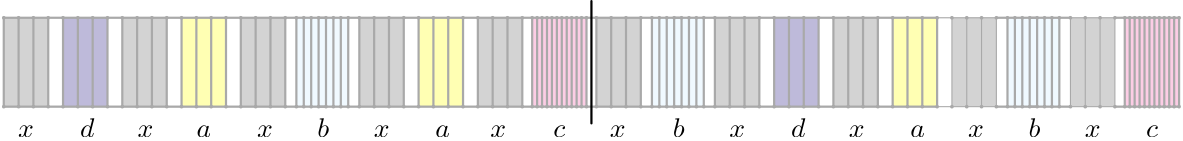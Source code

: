 <?xml version="1.0"?>
<!DOCTYPE ipe SYSTEM "ipe.dtd">
<ipe version="70218" creator="Ipe 7.2.23">
<info created="D:20210325044650" modified="D:20210813151708"/>
<ipestyle name="basic">
<symbol name="arrow/arc(spx)">
<path stroke="sym-stroke" fill="sym-stroke" pen="sym-pen">
0 0 m
-1 0.333 l
-1 -0.333 l
h
</path>
</symbol>
<symbol name="arrow/farc(spx)">
<path stroke="sym-stroke" fill="white" pen="sym-pen">
0 0 m
-1 0.333 l
-1 -0.333 l
h
</path>
</symbol>
<symbol name="arrow/ptarc(spx)">
<path stroke="sym-stroke" fill="sym-stroke" pen="sym-pen">
0 0 m
-1 0.333 l
-0.8 0 l
-1 -0.333 l
h
</path>
</symbol>
<symbol name="arrow/fptarc(spx)">
<path stroke="sym-stroke" fill="white" pen="sym-pen">
0 0 m
-1 0.333 l
-0.8 0 l
-1 -0.333 l
h
</path>
</symbol>
<symbol name="mark/circle(sx)" transformations="translations">
<path fill="sym-stroke">
0.6 0 0 0.6 0 0 e
0.4 0 0 0.4 0 0 e
</path>
</symbol>
<symbol name="mark/disk(sx)" transformations="translations">
<path fill="sym-stroke">
0.6 0 0 0.6 0 0 e
</path>
</symbol>
<symbol name="mark/fdisk(sfx)" transformations="translations">
<group>
<path fill="sym-fill">
0.5 0 0 0.5 0 0 e
</path>
<path fill="sym-stroke" fillrule="eofill">
0.6 0 0 0.6 0 0 e
0.4 0 0 0.4 0 0 e
</path>
</group>
</symbol>
<symbol name="mark/box(sx)" transformations="translations">
<path fill="sym-stroke" fillrule="eofill">
-0.6 -0.6 m
0.6 -0.6 l
0.6 0.6 l
-0.6 0.6 l
h
-0.4 -0.4 m
0.4 -0.4 l
0.4 0.4 l
-0.4 0.4 l
h
</path>
</symbol>
<symbol name="mark/square(sx)" transformations="translations">
<path fill="sym-stroke">
-0.6 -0.6 m
0.6 -0.6 l
0.6 0.6 l
-0.6 0.6 l
h
</path>
</symbol>
<symbol name="mark/fsquare(sfx)" transformations="translations">
<group>
<path fill="sym-fill">
-0.5 -0.5 m
0.5 -0.5 l
0.5 0.5 l
-0.5 0.5 l
h
</path>
<path fill="sym-stroke" fillrule="eofill">
-0.6 -0.6 m
0.6 -0.6 l
0.6 0.6 l
-0.6 0.6 l
h
-0.4 -0.4 m
0.4 -0.4 l
0.4 0.4 l
-0.4 0.4 l
h
</path>
</group>
</symbol>
<symbol name="mark/cross(sx)" transformations="translations">
<group>
<path fill="sym-stroke">
-0.43 -0.57 m
0.57 0.43 l
0.43 0.57 l
-0.57 -0.43 l
h
</path>
<path fill="sym-stroke">
-0.43 0.57 m
0.57 -0.43 l
0.43 -0.57 l
-0.57 0.43 l
h
</path>
</group>
</symbol>
<symbol name="arrow/fnormal(spx)">
<path stroke="sym-stroke" fill="white" pen="sym-pen">
0 0 m
-1 0.333 l
-1 -0.333 l
h
</path>
</symbol>
<symbol name="arrow/pointed(spx)">
<path stroke="sym-stroke" fill="sym-stroke" pen="sym-pen">
0 0 m
-1 0.333 l
-0.8 0 l
-1 -0.333 l
h
</path>
</symbol>
<symbol name="arrow/fpointed(spx)">
<path stroke="sym-stroke" fill="white" pen="sym-pen">
0 0 m
-1 0.333 l
-0.8 0 l
-1 -0.333 l
h
</path>
</symbol>
<symbol name="arrow/linear(spx)">
<path stroke="sym-stroke" pen="sym-pen">
-1 0.333 m
0 0 l
-1 -0.333 l
</path>
</symbol>
<symbol name="arrow/fdouble(spx)">
<path stroke="sym-stroke" fill="white" pen="sym-pen">
0 0 m
-1 0.333 l
-1 -0.333 l
h
-1 0 m
-2 0.333 l
-2 -0.333 l
h
</path>
</symbol>
<symbol name="arrow/double(spx)">
<path stroke="sym-stroke" fill="sym-stroke" pen="sym-pen">
0 0 m
-1 0.333 l
-1 -0.333 l
h
-1 0 m
-2 0.333 l
-2 -0.333 l
h
</path>
</symbol>
<symbol name="arrow/mid-normal(spx)">
<path stroke="sym-stroke" fill="sym-stroke" pen="sym-pen">
0.5 0 m
-0.5 0.333 l
-0.5 -0.333 l
h
</path>
</symbol>
<symbol name="arrow/mid-fnormal(spx)">
<path stroke="sym-stroke" fill="white" pen="sym-pen">
0.5 0 m
-0.5 0.333 l
-0.5 -0.333 l
h
</path>
</symbol>
<symbol name="arrow/mid-pointed(spx)">
<path stroke="sym-stroke" fill="sym-stroke" pen="sym-pen">
0.5 0 m
-0.5 0.333 l
-0.3 0 l
-0.5 -0.333 l
h
</path>
</symbol>
<symbol name="arrow/mid-fpointed(spx)">
<path stroke="sym-stroke" fill="white" pen="sym-pen">
0.5 0 m
-0.5 0.333 l
-0.3 0 l
-0.5 -0.333 l
h
</path>
</symbol>
<symbol name="arrow/mid-double(spx)">
<path stroke="sym-stroke" fill="sym-stroke" pen="sym-pen">
1 0 m
0 0.333 l
0 -0.333 l
h
0 0 m
-1 0.333 l
-1 -0.333 l
h
</path>
</symbol>
<symbol name="arrow/mid-fdouble(spx)">
<path stroke="sym-stroke" fill="white" pen="sym-pen">
1 0 m
0 0.333 l
0 -0.333 l
h
0 0 m
-1 0.333 l
-1 -0.333 l
h
</path>
</symbol>
<anglesize name="22.5 deg" value="22.5"/>
<anglesize name="30 deg" value="30"/>
<anglesize name="45 deg" value="45"/>
<anglesize name="60 deg" value="60"/>
<anglesize name="90 deg" value="90"/>
<arrowsize name="large" value="10"/>
<arrowsize name="small" value="5"/>
<arrowsize name="tiny" value="3"/>
<color name="blue" value="0 0 1"/>
<color name="brown" value="0.647 0.165 0.165"/>
<color name="darkblue" value="0 0 0.545"/>
<color name="darkcyan" value="0 0.545 0.545"/>
<color name="darkgray" value="0.663"/>
<color name="darkgreen" value="0 0.392 0"/>
<color name="darkmagenta" value="0.545 0 0.545"/>
<color name="darkorange" value="1 0.549 0"/>
<color name="darkred" value="0.545 0 0"/>
<color name="gold" value="1 0.843 0"/>
<color name="gray" value="0.745"/>
<color name="green" value="0 1 0"/>
<color name="lightblue" value="0.678 0.847 0.902"/>
<color name="lightcyan" value="0.878 1 1"/>
<color name="lightgray" value="0.827"/>
<color name="lightgreen" value="0.565 0.933 0.565"/>
<color name="lightyellow" value="1 1 0.878"/>
<color name="navy" value="0 0 0.502"/>
<color name="orange" value="1 0.647 0"/>
<color name="pink" value="1 0.753 0.796"/>
<color name="purple" value="0.627 0.125 0.941"/>
<color name="red" value="1 0 0"/>
<color name="seagreen" value="0.18 0.545 0.341"/>
<color name="turquoise" value="0.251 0.878 0.816"/>
<color name="violet" value="0.933 0.51 0.933"/>
<color name="yellow" value="1 1 0"/>
<dashstyle name="dash dot dotted" value="[4 2 1 2 1 2] 0"/>
<dashstyle name="dash dotted" value="[4 2 1 2] 0"/>
<dashstyle name="dashed" value="[4] 0"/>
<dashstyle name="dotted" value="[1 3] 0"/>
<gridsize name="10 pts (~3.5 mm)" value="10"/>
<gridsize name="14 pts (~5 mm)" value="14"/>
<gridsize name="16 pts (~6 mm)" value="16"/>
<gridsize name="20 pts (~7 mm)" value="20"/>
<gridsize name="28 pts (~10 mm)" value="28"/>
<gridsize name="32 pts (~12 mm)" value="32"/>
<gridsize name="4 pts" value="4"/>
<gridsize name="56 pts (~20 mm)" value="56"/>
<gridsize name="8 pts (~3 mm)" value="8"/>
<opacity name="10%" value="0.1"/>
<opacity name="30%" value="0.3"/>
<opacity name="50%" value="0.5"/>
<opacity name="75%" value="0.75"/>
<pen name="fat" value="1.2"/>
<pen name="heavier" value="0.8"/>
<pen name="ultrafat" value="2"/>
<symbolsize name="large" value="5"/>
<symbolsize name="small" value="2"/>
<symbolsize name="tiny" value="1.1"/>
<textsize name="Huge" value="\Huge"/>
<textsize name="LARGE" value="\LARGE"/>
<textsize name="Large" value="\Large"/>
<textsize name="footnote" value="\footnotesize"/>
<textsize name="huge" value="\huge"/>
<textsize name="large" value="\large"/>
<textsize name="small" value="\small"/>
<textsize name="tiny" value="\tiny"/>
<textstyle name="center" begin="\begin{center}" end="\end{center}"/>
<textstyle name="item" begin="\begin{itemize}\item{}" end="\end{itemize}"/>
<textstyle name="itemize" begin="\begin{itemize}" end="\end{itemize}"/>
<tiling name="falling" angle="-60" step="4" width="1"/>
<tiling name="rising" angle="30" step="4" width="1"/>
</ipestyle>
<ipestyle name="brew">
<color name="aliceblue" value="0.941 0.973 1"/>
<color name="brew1" value="0.552 0.827 0.78"/>
<color name="brew2" value="1 1 0.701"/>
<color name="brew3" value="0.745 0.729 0.854"/>
<color name="brew4" value="0.984 0.501 0.447"/>
<color name="brew5" value="0.501 0.694 0.827"/>
<color name="brew6" value="0.992 0.705 0.384"/>
<color name="brew7" value="0.701 0.87 0.411"/>
<color name="brew8" value="0.988 0.803 0.898"/>
<pen name="fattyfatfat" value="4"/>
</ipestyle>
<page>
<layer name="G_n"/>
<layer name="boring"/>
<layer name="sequence"/>
<layer name="colourful"/>
<layer name="interesting_paths"/>
<layer name="top_paths"/>
<layer name="boring_paths"/>
<layer name="midstring"/>
<view layers="G_n boring sequence colourful midstring" active="G_n"/>
<view layers="G_n boring colourful interesting_paths midstring" active="interesting_paths"/>
<view layers="G_n boring colourful interesting_paths top_paths midstring" active="top_paths"/>
<view layers="G_n boring colourful interesting_paths top_paths boring_paths midstring" active="midstring"/>
<path layer="colourful" matrix="1 0 0 1 213.333 0" fill="brew8">
238.222 736 m
238.222 704 l
257.778 704 l
257.778 736 l
h
</path>
<path fill="brew8">
238.222 736 m
238.222 704 l
257.778 704 l
257.778 736 l
h
</path>
<path matrix="1 0 0 1 256.001 0" fill="aliceblue">
153.333 736 m
153.333 704 l
172 704 l
172 736 l
h
</path>
<path matrix="1 0 0 1 128 0" fill="aliceblue">
153.333 736 m
153.333 704 l
172 704 l
172 736 l
h
</path>
<path fill="aliceblue">
153.333 736 m
153.333 704 l
172 704 l
172 736 l
h
</path>
<path matrix="1 0 0 1 256 0" fill="brew2">
112 736 m
112 704 l
128 704 l
128 736 l
h
</path>
<path matrix="1 0 0 1 85.3333 0" fill="brew2">
112 736 m
112 704 l
128 704 l
128 736 l
h
</path>
<path fill="brew2">
112 736 m
112 704 l
128 704 l
128 736 l
h
</path>
<path matrix="1 0 0 1 256 0" fill="brew3">
69.3333 736 m
69.3333 704 l
85.3333 704 l
85.3333 736 l
h
</path>
<path fill="brew3">
69.3333 736 m
69.3333 704 l
85.3333 704 l
85.3333 736 l
h
</path>
<path layer="G_n" matrix="0.666667 0 0 1 26.6667 0" stroke="darkgray" fill="lightgray">
536 704 m
544 704 l
</path>
<path matrix="0.666667 0 0 1 26.6667 0" stroke="darkgray" fill="lightgray">
536 736 m
544 736 l
</path>
<path layer="boring" matrix="0.666667 0 0 1 325.333 0" fill="lightgray">
32 736 m
32 704 l
56 704 l
56 736 l
h
</path>
<path matrix="0.666667 0 0 1 26.6667 0" fill="lightgray">
480 736 m
480 736 l
480 736 l
480 736 l
h
</path>
<path matrix="0.666667 0 0 1 282.667 0" fill="lightgray">
32 736 m
32 704 l
56 704 l
56 736 l
h
</path>
<path matrix="0.666667 0 0 1 240 0" fill="lightgray">
32 736 m
32 704 l
56 704 l
56 736 l
h
</path>
<path matrix="0.666667 0 0 1 197.333 0" fill="lightgray">
32 736 m
32 704 l
56 704 l
56 736 l
h
</path>
<path matrix="0.666667 0 0 1 154.667 0" fill="lightgray">
32 736 m
32 704 l
56 704 l
56 736 l
h
</path>
<path matrix="0.666667 0 0 1 112 0" fill="lightgray">
32 736 m
32 704 l
56 704 l
56 736 l
h
</path>
<path matrix="0.666667 0 0 1 69.3333 0" fill="lightgray">
32 736 m
32 704 l
56 704 l
56 736 l
h
</path>
<path matrix="0.666667 0 0 1 26.6667 0" fill="lightgray">
32 736 m
32 704 l
56 704 l
56 736 l
h
</path>
<path layer="G_n" matrix="0.166667 0 0 1 37.3333 0" stroke="darkgray" pen="heavier">
64 704 m
64 736 l
</path>
<path matrix="0.166667 0 0 1 37.3333 0" stroke="darkgray" pen="heavier">
64 736 m
96 736 l
</path>
<path matrix="0.166667 0 0 1 37.3333 0" stroke="darkgray" pen="heavier">
64 704 m
96 704 l
</path>
<use matrix="0.166667 0 0 1 37.3333 0" name="mark/disk(sx)" pos="64 736" size="tiny" stroke="darkgray"/>
<use matrix="0.166667 0 0 1 37.3333 0" name="mark/disk(sx)" pos="64 704" size="tiny" stroke="darkgray"/>
<path matrix="0.166667 0 0 1 42.6667 0" stroke="darkgray" pen="heavier">
64 704 m
64 736 l
</path>
<path matrix="0.166667 0 0 1 42.6667 0" stroke="darkgray" pen="heavier">
64 736 m
96 736 l
</path>
<path matrix="0.166667 0 0 1 42.6667 0" stroke="darkgray" pen="heavier">
64 704 m
96 704 l
</path>
<use matrix="0.166667 0 0 1 42.6667 0" name="mark/disk(sx)" pos="64 736" size="tiny" stroke="darkgray"/>
<use matrix="0.166667 0 0 1 42.6667 0" name="mark/disk(sx)" pos="64 704" size="tiny" stroke="darkgray"/>
<path matrix="0.166667 0 0 1 48 0" stroke="darkgray" pen="heavier">
64 704 m
64 736 l
</path>
<path matrix="0.166667 0 0 1 48 0" stroke="darkgray" pen="heavier">
64 736 m
96 736 l
</path>
<path matrix="0.166667 0 0 1 48 0" stroke="darkgray" pen="heavier">
64 704 m
96 704 l
</path>
<use matrix="0.166667 0 0 1 48 0" name="mark/disk(sx)" pos="64 736" size="tiny" stroke="darkgray"/>
<use matrix="0.166667 0 0 1 48 0" name="mark/disk(sx)" pos="64 704" size="tiny" stroke="darkgray"/>
<path matrix="0.166667 0 0 1 53.3333 0" stroke="darkgray" pen="heavier">
64 704 m
64 736 l
</path>
<path matrix="0.166667 0 0 1 53.3333 0" stroke="darkgray" pen="heavier">
64 736 m
96 736 l
</path>
<path matrix="0.166667 0 0 1 53.3333 0" stroke="darkgray" pen="heavier">
64 704 m
96 704 l
</path>
<use matrix="0.166667 0 0 1 53.3333 0" name="mark/disk(sx)" pos="64 736" size="tiny" stroke="darkgray"/>
<use matrix="0.166667 0 0 1 53.3333 0" name="mark/disk(sx)" pos="64 704" size="tiny" stroke="darkgray"/>
<path matrix="0.166667 0 0 1 58.6667 0" stroke="darkgray" pen="heavier">
64 704 m
64 736 l
</path>
<path matrix="0.166667 0 0 1 58.6667 0" stroke="darkgray" pen="heavier">
64 736 m
96 736 l
</path>
<path matrix="0.166667 0 0 1 58.6667 0" stroke="darkgray" pen="heavier">
64 704 m
96 704 l
</path>
<use matrix="0.166667 0 0 1 58.6667 0" name="mark/disk(sx)" pos="64 736" size="tiny" stroke="darkgray"/>
<use matrix="0.166667 0 0 1 58.6667 0" name="mark/disk(sx)" pos="64 704" size="tiny" stroke="darkgray"/>
<path matrix="0.166667 0 0 1 64 0" stroke="darkgray" pen="heavier">
64 704 m
64 736 l
</path>
<path matrix="0.166667 0 0 1 64 0" stroke="darkgray" pen="heavier">
64 736 m
96 736 l
</path>
<path matrix="0.166667 0 0 1 64 0" stroke="darkgray" pen="heavier">
64 704 m
96 704 l
</path>
<use matrix="0.166667 0 0 1 64 0" name="mark/disk(sx)" pos="64 736" size="tiny" stroke="darkgray"/>
<use matrix="0.166667 0 0 1 64 0" name="mark/disk(sx)" pos="64 704" size="tiny" stroke="darkgray"/>
<path matrix="0.166667 0 0 1 69.3333 0" stroke="darkgray" pen="heavier">
64 704 m
64 736 l
</path>
<path matrix="0.166667 0 0 1 69.3333 0" stroke="darkgray" pen="heavier">
64 736 m
96 736 l
</path>
<path matrix="0.166667 0 0 1 69.3333 0" stroke="darkgray" pen="heavier">
64 704 m
96 704 l
</path>
<use matrix="0.166667 0 0 1 69.3333 0" name="mark/disk(sx)" pos="64 736" size="tiny" stroke="darkgray"/>
<use matrix="0.166667 0 0 1 69.3333 0" name="mark/disk(sx)" pos="64 704" size="tiny" stroke="darkgray"/>
<path matrix="0.166667 0 0 1 74.6667 0" stroke="darkgray" pen="heavier">
64 704 m
64 736 l
</path>
<path matrix="0.166667 0 0 1 74.6667 0" stroke="darkgray" pen="heavier">
64 736 m
96 736 l
</path>
<path matrix="0.166667 0 0 1 74.6667 0" stroke="darkgray" pen="heavier">
64 704 m
96 704 l
</path>
<use matrix="0.166667 0 0 1 74.6667 0" name="mark/disk(sx)" pos="64 736" size="tiny" stroke="darkgray"/>
<use matrix="0.166667 0 0 1 74.6667 0" name="mark/disk(sx)" pos="64 704" size="tiny" stroke="darkgray"/>
<path matrix="0.166667 0 0 1 80 0" stroke="darkgray" pen="heavier">
64 704 m
64 736 l
</path>
<path matrix="0.166667 0 0 1 80 0" stroke="darkgray" pen="heavier">
64 736 m
96 736 l
</path>
<path matrix="0.166667 0 0 1 80 0" stroke="darkgray" pen="heavier">
64 704 m
96 704 l
</path>
<use matrix="0.166667 0 0 1 80 0" name="mark/disk(sx)" pos="64 736" size="tiny" stroke="darkgray"/>
<use matrix="0.166667 0 0 1 80 0" name="mark/disk(sx)" pos="64 704" size="tiny" stroke="darkgray"/>
<path matrix="0.166667 0 0 1 85.3333 0" stroke="darkgray" pen="heavier">
64 704 m
64 736 l
</path>
<path matrix="0.166667 0 0 1 85.3333 0" stroke="darkgray" pen="heavier">
64 736 m
96 736 l
</path>
<path matrix="0.166667 0 0 1 85.3333 0" stroke="darkgray" pen="heavier">
64 704 m
96 704 l
</path>
<use matrix="0.166667 0 0 1 85.3333 0" name="mark/disk(sx)" pos="64 736" size="tiny" stroke="darkgray"/>
<use matrix="0.166667 0 0 1 85.3333 0" name="mark/disk(sx)" pos="64 704" size="tiny" stroke="darkgray"/>
<path matrix="0.166667 0 0 1 90.6667 0" stroke="darkgray" pen="heavier">
64 704 m
64 736 l
</path>
<path matrix="0.166667 0 0 1 90.6667 0" stroke="darkgray" pen="heavier">
64 736 m
96 736 l
</path>
<path matrix="0.166667 0 0 1 90.6667 0" stroke="darkgray" pen="heavier">
64 704 m
96 704 l
</path>
<use matrix="0.166667 0 0 1 90.6667 0" name="mark/disk(sx)" pos="64 736" size="tiny" stroke="darkgray"/>
<use matrix="0.166667 0 0 1 90.6667 0" name="mark/disk(sx)" pos="64 704" size="tiny" stroke="darkgray"/>
<path matrix="0.166667 0 0 1 96 0" stroke="darkgray" pen="heavier">
64 704 m
64 736 l
</path>
<path matrix="0.166667 0 0 1 96 0" stroke="darkgray" pen="heavier">
64 736 m
96 736 l
</path>
<path matrix="0.166667 0 0 1 96 0" stroke="darkgray" pen="heavier">
64 704 m
96 704 l
</path>
<use matrix="0.166667 0 0 1 96 0" name="mark/disk(sx)" pos="64 736" size="tiny" stroke="darkgray"/>
<use matrix="0.166667 0 0 1 96 0" name="mark/disk(sx)" pos="64 704" size="tiny" stroke="darkgray"/>
<path matrix="0.166667 0 0 1 101.333 0" stroke="darkgray" pen="heavier">
64 704 m
64 736 l
</path>
<path matrix="0.166667 0 0 1 101.333 0" stroke="darkgray" pen="heavier">
64 736 m
96 736 l
</path>
<path matrix="0.166667 0 0 1 101.333 0" stroke="darkgray" pen="heavier">
64 704 m
96 704 l
</path>
<use matrix="0.166667 0 0 1 101.333 0" name="mark/disk(sx)" pos="64 736" size="tiny" stroke="darkgray"/>
<use matrix="0.166667 0 0 1 101.333 0" name="mark/disk(sx)" pos="64 704" size="tiny" stroke="darkgray"/>
<path matrix="0.166667 0 0 1 106.667 0" stroke="darkgray" pen="heavier">
64 704 m
64 736 l
</path>
<path matrix="0.166667 0 0 1 106.667 0" stroke="darkgray" pen="heavier">
64 736 m
96 736 l
</path>
<path matrix="0.166667 0 0 1 106.667 0" stroke="darkgray" pen="heavier">
64 704 m
96 704 l
</path>
<use matrix="0.166667 0 0 1 106.667 0" name="mark/disk(sx)" pos="64 736" size="tiny" stroke="darkgray"/>
<use matrix="0.166667 0 0 1 106.667 0" name="mark/disk(sx)" pos="64 704" size="tiny" stroke="darkgray"/>
<path matrix="0.166667 0 0 1 112 0" stroke="darkgray" pen="heavier">
64 704 m
64 736 l
</path>
<path matrix="0.166667 0 0 1 112 0" stroke="darkgray" pen="heavier">
64 736 m
96 736 l
</path>
<path matrix="0.166667 0 0 1 112 0" stroke="darkgray" pen="heavier">
64 704 m
96 704 l
</path>
<use matrix="0.166667 0 0 1 112 0" name="mark/disk(sx)" pos="64 736" size="tiny" stroke="darkgray"/>
<use matrix="0.166667 0 0 1 112 0" name="mark/disk(sx)" pos="64 704" size="tiny" stroke="darkgray"/>
<path matrix="0.166667 0 0 1 117.333 0" stroke="darkgray" pen="heavier">
64 704 m
64 736 l
</path>
<path matrix="0.166667 0 0 1 117.333 0" stroke="darkgray" pen="heavier">
64 736 m
96 736 l
</path>
<path matrix="0.166667 0 0 1 117.333 0" stroke="darkgray" pen="heavier">
64 704 m
96 704 l
</path>
<use matrix="0.166667 0 0 1 117.333 0" name="mark/disk(sx)" pos="64 736" size="tiny" stroke="darkgray"/>
<use matrix="0.166667 0 0 1 117.333 0" name="mark/disk(sx)" pos="64 704" size="tiny" stroke="darkgray"/>
<path matrix="0.166667 0 0 1 122.667 0" stroke="darkgray" pen="heavier">
64 704 m
64 736 l
</path>
<path matrix="0.166667 0 0 1 122.667 0" stroke="darkgray" pen="heavier">
64 736 m
96 736 l
</path>
<path matrix="0.166667 0 0 1 122.667 0" stroke="darkgray" pen="heavier">
64 704 m
96 704 l
</path>
<use matrix="0.166667 0 0 1 122.667 0" name="mark/disk(sx)" pos="64 736" size="tiny" stroke="darkgray"/>
<use matrix="0.166667 0 0 1 122.667 0" name="mark/disk(sx)" pos="64 704" size="tiny" stroke="darkgray"/>
<path matrix="0.166667 0 0 1 128 0" stroke="darkgray" pen="heavier">
64 704 m
64 736 l
</path>
<path matrix="0.166667 0 0 1 128 0" stroke="darkgray" pen="heavier">
64 736 m
96 736 l
</path>
<path matrix="0.166667 0 0 1 128 0" stroke="darkgray" pen="heavier">
64 704 m
96 704 l
</path>
<use matrix="0.166667 0 0 1 128 0" name="mark/disk(sx)" pos="64 736" size="tiny" stroke="darkgray"/>
<use matrix="0.166667 0 0 1 128 0" name="mark/disk(sx)" pos="64 704" size="tiny" stroke="darkgray"/>
<path matrix="0.166667 0 0 1 133.333 0" stroke="darkgray" pen="heavier">
64 704 m
64 736 l
</path>
<path matrix="0.166667 0 0 1 133.333 0" stroke="darkgray" pen="heavier">
64 736 m
96 736 l
</path>
<path matrix="0.166667 0 0 1 133.333 0" stroke="darkgray" pen="heavier">
64 704 m
96 704 l
</path>
<use matrix="0.166667 0 0 1 133.333 0" name="mark/disk(sx)" pos="64 736" size="tiny" stroke="darkgray"/>
<use matrix="0.166667 0 0 1 133.333 0" name="mark/disk(sx)" pos="64 704" size="tiny" stroke="darkgray"/>
<path matrix="0.166667 0 0 1 138.667 0" stroke="darkgray" pen="heavier">
64 704 m
64 736 l
</path>
<use matrix="0.166667 0 0 1 138.667 0" name="mark/disk(sx)" pos="64 736" size="tiny" stroke="darkgray"/>
<use matrix="0.166667 0 0 1 138.667 0" name="mark/disk(sx)" pos="64 704" size="tiny" stroke="darkgray"/>
<path matrix="0.166667 0 0 1 165.333 0" stroke="darkgray" pen="heavier">
64 704 m
64 736 l
</path>
<path matrix="0.166667 0 0 1 165.333 0" stroke="darkgray" pen="heavier">
64 736 m
96 736 l
</path>
<path matrix="0.166667 0 0 1 165.333 0" stroke="darkgray" pen="heavier">
64 704 m
96 704 l
</path>
<use matrix="0.166667 0 0 1 165.333 0" name="mark/disk(sx)" pos="64 736" size="tiny" stroke="darkgray"/>
<use matrix="0.166667 0 0 1 165.333 0" name="mark/disk(sx)" pos="64 704" size="tiny" stroke="darkgray"/>
<path matrix="0.166667 0 0 1 170.667 0" stroke="darkgray" pen="heavier">
64 704 m
64 736 l
</path>
<path matrix="0.166667 0 0 1 170.667 0" stroke="darkgray" pen="heavier">
64 736 m
96 736 l
</path>
<path matrix="0.166667 0 0 1 170.667 0" stroke="darkgray" pen="heavier">
64 704 m
96 704 l
</path>
<use matrix="0.166667 0 0 1 170.667 0" name="mark/disk(sx)" pos="64 736" size="tiny" stroke="darkgray"/>
<use matrix="0.166667 0 0 1 170.667 0" name="mark/disk(sx)" pos="64 704" size="tiny" stroke="darkgray"/>
<path matrix="0.166667 0 0 1 176 0" stroke="darkgray" pen="heavier">
64 704 m
64 736 l
</path>
<path matrix="0.166667 0 0 1 176 0" stroke="darkgray" pen="heavier">
64 736 m
96 736 l
</path>
<path matrix="0.166667 0 0 1 176 0" stroke="darkgray" pen="heavier">
64 704 m
96 704 l
</path>
<use matrix="0.166667 0 0 1 176 0" name="mark/disk(sx)" pos="64 736" size="tiny" stroke="darkgray"/>
<use matrix="0.166667 0 0 1 176 0" name="mark/disk(sx)" pos="64 704" size="tiny" stroke="darkgray"/>
<path matrix="0.166667 0 0 1 181.333 0" stroke="darkgray" pen="heavier">
64 704 m
64 736 l
</path>
<path matrix="0.166667 0 0 1 181.333 0" stroke="darkgray" pen="heavier">
64 736 m
96 736 l
</path>
<path matrix="0.166667 0 0 1 181.333 0" stroke="darkgray" pen="heavier">
64 704 m
96 704 l
</path>
<use matrix="0.166667 0 0 1 181.333 0" name="mark/disk(sx)" pos="64 736" size="tiny" stroke="darkgray"/>
<use matrix="0.166667 0 0 1 181.333 0" name="mark/disk(sx)" pos="64 704" size="tiny" stroke="darkgray"/>
<path matrix="0.166667 0 0 1 186.667 0" stroke="darkgray" pen="heavier">
64 704 m
64 736 l
</path>
<path matrix="0.166667 0 0 1 186.667 0" stroke="darkgray" pen="heavier">
64 736 m
96 736 l
</path>
<path matrix="0.166667 0 0 1 186.667 0" stroke="darkgray" pen="heavier">
64 704 m
96 704 l
</path>
<use matrix="0.166667 0 0 1 186.667 0" name="mark/disk(sx)" pos="64 736" size="tiny" stroke="darkgray"/>
<use matrix="0.166667 0 0 1 186.667 0" name="mark/disk(sx)" pos="64 704" size="tiny" stroke="darkgray"/>
<path matrix="0.166667 0 0 1 192 0" stroke="darkgray" pen="heavier">
64 704 m
64 736 l
</path>
<path matrix="0.166667 0 0 1 192 0" stroke="darkgray" pen="heavier">
64 736 m
96 736 l
</path>
<path matrix="0.166667 0 0 1 192 0" stroke="darkgray" pen="heavier">
64 704 m
96 704 l
</path>
<use matrix="0.166667 0 0 1 192 0" name="mark/disk(sx)" pos="64 736" size="tiny" stroke="darkgray"/>
<use matrix="0.166667 0 0 1 192 0" name="mark/disk(sx)" pos="64 704" size="tiny" stroke="darkgray"/>
<path matrix="0.166667 0 0 1 197.333 0" stroke="darkgray" pen="heavier">
64 704 m
64 736 l
</path>
<path matrix="0.166667 0 0 1 197.333 0" stroke="darkgray" pen="heavier">
64 736 m
96 736 l
</path>
<path matrix="0.166667 0 0 1 197.333 0" stroke="darkgray" pen="heavier">
64 704 m
96 704 l
</path>
<use matrix="0.166667 0 0 1 197.333 0" name="mark/disk(sx)" pos="64 736" size="tiny" stroke="darkgray"/>
<use matrix="0.166667 0 0 1 197.333 0" name="mark/disk(sx)" pos="64 704" size="tiny" stroke="darkgray"/>
<path matrix="0.166667 0 0 1 202.667 0" stroke="darkgray" pen="heavier">
64 704 m
64 736 l
</path>
<path matrix="0.166667 0 0 1 202.667 0" stroke="darkgray" pen="heavier">
64 736 m
96 736 l
</path>
<path matrix="0.166667 0 0 1 202.667 0" stroke="darkgray" pen="heavier">
64 704 m
96 704 l
</path>
<use matrix="0.166667 0 0 1 202.667 0" name="mark/disk(sx)" pos="64 736" size="tiny" stroke="darkgray"/>
<use matrix="0.166667 0 0 1 202.667 0" name="mark/disk(sx)" pos="64 704" size="tiny" stroke="darkgray"/>
<path matrix="0.166667 0 0 1 208 0" stroke="darkgray" pen="heavier">
64 704 m
64 736 l
</path>
<path matrix="0.166667 0 0 1 208 0" stroke="darkgray" pen="heavier">
64 736 m
96 736 l
</path>
<path matrix="0.166667 0 0 1 208 0" stroke="darkgray" pen="heavier">
64 704 m
96 704 l
</path>
<use matrix="0.166667 0 0 1 208 0" name="mark/disk(sx)" pos="64 736" size="tiny" stroke="darkgray"/>
<use matrix="0.166667 0 0 1 208 0" name="mark/disk(sx)" pos="64 704" size="tiny" stroke="darkgray"/>
<path matrix="0.166667 0 0 1 213.333 0" stroke="darkgray" pen="heavier">
64 704 m
64 736 l
</path>
<path matrix="0.166667 0 0 1 213.333 0" stroke="darkgray" pen="heavier">
64 736 m
96 736 l
</path>
<path matrix="0.166667 0 0 1 213.333 0" stroke="darkgray" pen="heavier">
64 704 m
96 704 l
</path>
<use matrix="0.166667 0 0 1 213.333 0" name="mark/disk(sx)" pos="64 736" size="tiny" stroke="darkgray"/>
<use matrix="0.166667 0 0 1 213.333 0" name="mark/disk(sx)" pos="64 704" size="tiny" stroke="darkgray"/>
<path matrix="0.166667 0 0 1 218.667 0" stroke="darkgray" pen="heavier">
64 704 m
64 736 l
</path>
<path matrix="0.166667 0 0 1 218.667 0" stroke="darkgray" pen="heavier">
64 736 m
96 736 l
</path>
<path matrix="0.166667 0 0 1 218.667 0" stroke="darkgray" pen="heavier">
64 704 m
96 704 l
</path>
<use matrix="0.166667 0 0 1 218.667 0" name="mark/disk(sx)" pos="64 736" size="tiny" stroke="darkgray"/>
<use matrix="0.166667 0 0 1 218.667 0" name="mark/disk(sx)" pos="64 704" size="tiny" stroke="darkgray"/>
<path matrix="0.166667 0 0 1 224 0" stroke="darkgray" pen="heavier">
64 704 m
64 736 l
</path>
<use matrix="0.166667 0 0 1 224 0" name="mark/disk(sx)" pos="64 736" size="tiny" stroke="darkgray"/>
<use matrix="0.166667 0 0 1 224 0" name="mark/disk(sx)" pos="64 704" size="tiny" stroke="darkgray"/>
<path matrix="0.166667 0 0 1 250.667 0" stroke="darkgray" pen="heavier">
64 704 m
64 736 l
</path>
<path matrix="0.166667 0 0 1 250.667 0" stroke="darkgray" pen="heavier">
64 736 m
96 736 l
</path>
<path matrix="0.166667 0 0 1 250.667 0" stroke="darkgray" pen="heavier">
64 704 m
96 704 l
</path>
<use matrix="0.166667 0 0 1 250.667 0" name="mark/disk(sx)" pos="64 736" size="tiny" stroke="darkgray"/>
<use matrix="0.166667 0 0 1 250.667 0" name="mark/disk(sx)" pos="64 704" size="tiny" stroke="darkgray"/>
<path matrix="0.166667 0 0 1 256 0" stroke="darkgray" pen="heavier">
64 704 m
64 736 l
</path>
<path matrix="0.166667 0 0 1 256 0" stroke="darkgray" pen="heavier">
64 736 m
96 736 l
</path>
<path matrix="0.166667 0 0 1 256 0" stroke="darkgray" pen="heavier">
64 704 m
96 704 l
</path>
<use matrix="0.166667 0 0 1 256 0" name="mark/disk(sx)" pos="64 736" size="tiny" stroke="darkgray"/>
<use matrix="0.166667 0 0 1 256 0" name="mark/disk(sx)" pos="64 704" size="tiny" stroke="darkgray"/>
<path matrix="0.166667 0 0 1 261.333 0" stroke="darkgray" pen="heavier">
64 704 m
64 736 l
</path>
<path matrix="0.166667 0 0 1 261.333 0" stroke="darkgray" pen="heavier">
64 736 m
96 736 l
</path>
<path matrix="0.166667 0 0 1 261.333 0" stroke="darkgray" pen="heavier">
64 704 m
96 704 l
</path>
<use matrix="0.166667 0 0 1 261.333 0" name="mark/disk(sx)" pos="64 736" size="tiny" stroke="darkgray"/>
<use matrix="0.166667 0 0 1 261.333 0" name="mark/disk(sx)" pos="64 704" size="tiny" stroke="darkgray"/>
<path matrix="0.166667 0 0 1 266.667 0" stroke="darkgray" pen="heavier">
64 704 m
64 736 l
</path>
<use matrix="0.166667 0 0 1 266.667 0" name="mark/disk(sx)" pos="64 736" size="tiny" stroke="darkgray"/>
<use matrix="0.166667 0 0 1 266.667 0" name="mark/disk(sx)" pos="64 704" size="tiny" stroke="darkgray"/>
<path matrix="0.166667 0 0 1 293.333 0" stroke="darkgray" pen="heavier">
64 704 m
64 736 l
</path>
<path matrix="0.166667 0 0 1 293.333 0" stroke="darkgray" pen="heavier">
64 736 m
96 736 l
</path>
<path matrix="0.166667 0 0 1 293.333 0" stroke="darkgray" pen="heavier">
64 704 m
96 704 l
</path>
<use matrix="0.166667 0 0 1 293.333 0" name="mark/disk(sx)" pos="64 736" size="tiny" stroke="darkgray"/>
<use matrix="0.166667 0 0 1 293.333 0" name="mark/disk(sx)" pos="64 704" size="tiny" stroke="darkgray"/>
<path matrix="0.166667 0 0 1 298.667 0" stroke="darkgray" pen="heavier">
64 704 m
64 736 l
</path>
<path matrix="0.166667 0 0 1 298.667 0" stroke="darkgray" pen="heavier">
64 736 m
96 736 l
</path>
<path matrix="0.166667 0 0 1 298.667 0" stroke="darkgray" pen="heavier">
64 704 m
96 704 l
</path>
<use matrix="0.166667 0 0 1 298.667 0" name="mark/disk(sx)" pos="64 736" size="tiny" stroke="darkgray"/>
<use matrix="0.166667 0 0 1 298.667 0" name="mark/disk(sx)" pos="64 704" size="tiny" stroke="darkgray"/>
<path matrix="0.166667 0 0 1 304 0" stroke="darkgray" pen="heavier">
64 704 m
64 736 l
</path>
<path matrix="0.166667 0 0 1 304 0" stroke="darkgray" pen="heavier">
64 736 m
96 736 l
</path>
<path matrix="0.166667 0 0 1 304 0" stroke="darkgray" pen="heavier">
64 704 m
96 704 l
</path>
<use matrix="0.166667 0 0 1 304 0" name="mark/disk(sx)" pos="64 736" size="tiny" stroke="darkgray"/>
<use matrix="0.166667 0 0 1 304 0" name="mark/disk(sx)" pos="64 704" size="tiny" stroke="darkgray"/>
<path matrix="0.166667 0 0 1 309.333 0" stroke="darkgray" pen="heavier">
64 704 m
64 736 l
</path>
<path matrix="0.166667 0 0 1 309.333 0" stroke="darkgray" pen="heavier">
64 736 m
96 736 l
</path>
<path matrix="0.166667 0 0 1 309.333 0" stroke="darkgray" pen="heavier">
64 704 m
96 704 l
</path>
<use matrix="0.166667 0 0 1 309.333 0" name="mark/disk(sx)" pos="64 736" size="tiny" stroke="darkgray"/>
<use matrix="0.166667 0 0 1 309.333 0" name="mark/disk(sx)" pos="64 704" size="tiny" stroke="darkgray"/>
<path matrix="0.166667 0 0 1 314.667 0" stroke="darkgray" pen="heavier">
64 704 m
64 736 l
</path>
<path matrix="0.166667 0 0 1 314.667 0" stroke="darkgray" pen="heavier">
64 736 m
96 736 l
</path>
<path matrix="0.166667 0 0 1 314.667 0" stroke="darkgray" pen="heavier">
64 704 m
96 704 l
</path>
<use matrix="0.166667 0 0 1 314.667 0" name="mark/disk(sx)" pos="64 736" size="tiny" stroke="darkgray"/>
<use matrix="0.166667 0 0 1 314.667 0" name="mark/disk(sx)" pos="64 704" size="tiny" stroke="darkgray"/>
<path matrix="0.166667 0 0 1 320 0" stroke="darkgray" pen="heavier">
64 704 m
64 736 l
</path>
<path matrix="0.166667 0 0 1 320 0" stroke="darkgray" pen="heavier">
64 736 m
96 736 l
</path>
<path matrix="0.166667 0 0 1 320 0" stroke="darkgray" pen="heavier">
64 704 m
96 704 l
</path>
<use matrix="0.166667 0 0 1 320 0" name="mark/disk(sx)" pos="64 736" size="tiny" stroke="darkgray"/>
<use matrix="0.166667 0 0 1 320 0" name="mark/disk(sx)" pos="64 704" size="tiny" stroke="darkgray"/>
<path matrix="0.166667 0 0 1 325.333 0" stroke="darkgray" pen="heavier">
64 704 m
64 736 l
</path>
<path matrix="0.166667 0 0 1 325.333 0" stroke="darkgray" pen="heavier">
64 736 m
96 736 l
</path>
<path matrix="0.166667 0 0 1 325.333 0" stroke="darkgray" pen="heavier">
64 704 m
96 704 l
</path>
<use matrix="0.166667 0 0 1 325.333 0" name="mark/disk(sx)" pos="64 736" size="tiny" stroke="darkgray"/>
<use matrix="0.166667 0 0 1 325.333 0" name="mark/disk(sx)" pos="64 704" size="tiny" stroke="darkgray"/>
<path matrix="0.166667 0 0 1 330.667 0" stroke="darkgray" pen="heavier">
64 704 m
64 736 l
</path>
<path matrix="0.166667 0 0 1 330.667 0" stroke="darkgray" pen="heavier">
64 736 m
96 736 l
</path>
<path matrix="0.166667 0 0 1 330.667 0" stroke="darkgray" pen="heavier">
64 704 m
96 704 l
</path>
<use matrix="0.166667 0 0 1 330.667 0" name="mark/disk(sx)" pos="64 736" size="tiny" stroke="darkgray"/>
<use matrix="0.166667 0 0 1 330.667 0" name="mark/disk(sx)" pos="64 704" size="tiny" stroke="darkgray"/>
<path matrix="0.166667 0 0 1 336 0" stroke="darkgray" pen="heavier">
64 704 m
64 736 l
</path>
<path matrix="0.166667 0 0 1 336 0" stroke="darkgray" pen="heavier">
64 736 m
96 736 l
</path>
<path matrix="0.166667 0 0 1 336 0" stroke="darkgray" pen="heavier">
64 704 m
96 704 l
</path>
<use matrix="0.166667 0 0 1 336 0" name="mark/disk(sx)" pos="64 736" size="tiny" stroke="darkgray"/>
<use matrix="0.166667 0 0 1 336 0" name="mark/disk(sx)" pos="64 704" size="tiny" stroke="darkgray"/>
<path matrix="0.166667 0 0 1 341.333 0" stroke="darkgray" pen="heavier">
64 704 m
64 736 l
</path>
<path matrix="0.166667 0 0 1 341.333 0" stroke="darkgray" pen="heavier">
64 736 m
96 736 l
</path>
<path matrix="0.166667 0 0 1 341.333 0" stroke="darkgray" pen="heavier">
64 704 m
96 704 l
</path>
<use matrix="0.166667 0 0 1 341.333 0" name="mark/disk(sx)" pos="64 736" size="tiny" stroke="darkgray"/>
<use matrix="0.166667 0 0 1 341.333 0" name="mark/disk(sx)" pos="64 704" size="tiny" stroke="darkgray"/>
<path matrix="0.166667 0 0 1 346.667 0" stroke="darkgray" pen="heavier">
64 704 m
64 736 l
</path>
<path matrix="0.166667 0 0 1 346.667 0" stroke="darkgray" pen="heavier">
64 736 m
96 736 l
</path>
<path matrix="0.166667 0 0 1 346.667 0" stroke="darkgray" pen="heavier">
64 704 m
96 704 l
</path>
<use matrix="0.166667 0 0 1 346.667 0" name="mark/disk(sx)" pos="64 736" size="tiny" stroke="darkgray"/>
<use matrix="0.166667 0 0 1 346.667 0" name="mark/disk(sx)" pos="64 704" size="tiny" stroke="darkgray"/>
<path matrix="0.166667 0 0 1 352 0" stroke="darkgray" pen="heavier">
64 704 m
64 736 l
</path>
<path matrix="0.166667 0 0 1 352 0" stroke="darkgray" pen="heavier">
64 736 m
96 736 l
</path>
<path matrix="0.166667 0 0 1 352 0" stroke="darkgray" pen="heavier">
64 704 m
96 704 l
</path>
<use matrix="0.166667 0 0 1 352 0" name="mark/disk(sx)" pos="64 736" size="tiny" stroke="darkgray"/>
<use matrix="0.166667 0 0 1 352 0" name="mark/disk(sx)" pos="64 704" size="tiny" stroke="darkgray"/>
<path matrix="0.166667 0 0 1 357.333 0" stroke="darkgray" pen="heavier">
64 704 m
64 736 l
</path>
<path matrix="0.166667 0 0 1 357.333 0" stroke="darkgray" pen="heavier">
64 736 m
96 736 l
</path>
<path matrix="0.166667 0 0 1 357.333 0" stroke="darkgray" pen="heavier">
64 704 m
96 704 l
</path>
<use matrix="0.166667 0 0 1 357.333 0" name="mark/disk(sx)" pos="64 736" size="tiny" stroke="darkgray"/>
<use matrix="0.166667 0 0 1 357.333 0" name="mark/disk(sx)" pos="64 704" size="tiny" stroke="darkgray"/>
<path matrix="0.166667 0 0 1 362.667 0" stroke="darkgray" pen="heavier">
64 704 m
64 736 l
</path>
<path matrix="0.166667 0 0 1 362.667 0" stroke="darkgray" pen="heavier">
64 736 m
96 736 l
</path>
<path matrix="0.166667 0 0 1 362.667 0" stroke="darkgray" pen="heavier">
64 704 m
96 704 l
</path>
<use matrix="0.166667 0 0 1 362.667 0" name="mark/disk(sx)" pos="64 736" size="tiny" stroke="darkgray"/>
<use matrix="0.166667 0 0 1 362.667 0" name="mark/disk(sx)" pos="64 704" size="tiny" stroke="darkgray"/>
<path matrix="0.166667 0 0 1 368 0" stroke="darkgray" pen="heavier">
64 704 m
64 736 l
</path>
<path matrix="0.166667 0 0 1 368 0" stroke="darkgray" pen="heavier">
64 736 m
96 736 l
</path>
<path matrix="0.166667 0 0 1 368 0" stroke="darkgray" pen="heavier">
64 704 m
96 704 l
</path>
<use matrix="0.166667 0 0 1 368 0" name="mark/disk(sx)" pos="64 736" size="tiny" stroke="darkgray"/>
<use matrix="0.166667 0 0 1 368 0" name="mark/disk(sx)" pos="64 704" size="tiny" stroke="darkgray"/>
<path matrix="0.166667 0 0 1 373.333 0" stroke="darkgray" pen="heavier">
64 704 m
64 736 l
</path>
<use matrix="0.166667 0 0 1 373.333 0" name="mark/disk(sx)" pos="64 736" size="tiny" stroke="darkgray"/>
<use matrix="0.166667 0 0 1 373.333 0" name="mark/disk(sx)" pos="64 704" size="tiny" stroke="darkgray"/>
<path layer="boring" matrix="0.666667 0 0 1 410.667 0" fill="lightgray">
32 736 m
32 704 l
56 704 l
56 736 l
h
</path>
<path matrix="0.666667 0 0 1 368 0" fill="lightgray">
32 736 m
32 704 l
56 704 l
56 736 l
h
</path>
<path layer="G_n" matrix="0.166667 0 0 1 378.667 0" stroke="darkgray">
64 704 m
64 736 l
</path>
<path matrix="0.166667 0 0 1 378.667 0" stroke="darkgray">
64 736 m
96 736 l
</path>
<path matrix="0.166667 0 0 1 378.667 0" stroke="darkgray">
64 704 m
96 704 l
</path>
<use matrix="0.166667 0 0 1 378.667 0" name="mark/disk(sx)" pos="64 736" size="tiny" stroke="darkgray"/>
<use matrix="0.166667 0 0 1 378.667 0" name="mark/disk(sx)" pos="64 704" size="tiny" stroke="darkgray"/>
<path matrix="0.166667 0 0 1 384 0" stroke="darkgray">
64 704 m
64 736 l
</path>
<path matrix="0.166667 0 0 1 384 0" stroke="darkgray">
64 736 m
96 736 l
</path>
<path matrix="0.166667 0 0 1 384 0" stroke="darkgray">
64 704 m
96 704 l
</path>
<use matrix="0.166667 0 0 1 384 0" name="mark/disk(sx)" pos="64 736" size="tiny" stroke="darkgray"/>
<use matrix="0.166667 0 0 1 384 0" name="mark/disk(sx)" pos="64 704" size="tiny" stroke="darkgray"/>
<path matrix="0.166667 0 0 1 389.333 0" stroke="darkgray">
64 704 m
64 736 l
</path>
<path matrix="0.166667 0 0 1 389.333 0" stroke="darkgray">
64 736 m
96 736 l
</path>
<path matrix="0.166667 0 0 1 389.333 0" stroke="darkgray">
64 704 m
96 704 l
</path>
<use matrix="0.166667 0 0 1 389.333 0" name="mark/disk(sx)" pos="64 736" size="tiny" stroke="darkgray"/>
<use matrix="0.166667 0 0 1 389.333 0" name="mark/disk(sx)" pos="64 704" size="tiny" stroke="darkgray"/>
<path matrix="0.166667 0 0 1 394.667 0" stroke="darkgray">
64 704 m
64 736 l
</path>
<use matrix="0.166667 0 0 1 394.667 0" name="mark/disk(sx)" pos="64 736" size="tiny" stroke="darkgray"/>
<use matrix="0.166667 0 0 1 394.667 0" name="mark/disk(sx)" pos="64 704" size="tiny" stroke="darkgray"/>
<path matrix="0.166667 0 0 1 421.333 0" stroke="darkgray">
64 704 m
64 736 l
</path>
<path matrix="0.166667 0 0 1 421.333 0" stroke="darkgray">
64 736 m
96 736 l
</path>
<path matrix="0.166667 0 0 1 421.333 0" stroke="darkgray">
64 704 m
96 704 l
</path>
<use matrix="0.166667 0 0 1 421.333 0" name="mark/disk(sx)" pos="64 736" size="tiny" stroke="darkgray"/>
<use matrix="0.166667 0 0 1 421.333 0" name="mark/disk(sx)" pos="64 704" size="tiny" stroke="darkgray"/>
<path matrix="0.166667 0 0 1 426.667 0" stroke="darkgray">
64 704 m
64 736 l
</path>
<path matrix="0.166667 0 0 1 426.667 0" stroke="darkgray">
64 736 m
96 736 l
</path>
<path matrix="0.166667 0 0 1 426.667 0" stroke="darkgray">
64 704 m
96 704 l
</path>
<use matrix="0.166667 0 0 1 426.667 0" name="mark/disk(sx)" pos="64 736" size="tiny" stroke="darkgray"/>
<use matrix="0.166667 0 0 1 426.667 0" name="mark/disk(sx)" pos="64 704" size="tiny" stroke="darkgray"/>
<path matrix="0.166667 0 0 1 432 0" stroke="darkgray">
64 704 m
64 736 l
</path>
<path matrix="0.166667 0 0 1 432 0" stroke="darkgray">
64 736 m
96 736 l
</path>
<path matrix="0.166667 0 0 1 432 0" stroke="darkgray">
64 704 m
96 704 l
</path>
<use matrix="0.166667 0 0 1 432 0" name="mark/disk(sx)" pos="64 736" size="tiny" stroke="darkgray"/>
<use matrix="0.166667 0 0 1 432 0" name="mark/disk(sx)" pos="64 704" size="tiny" stroke="darkgray"/>
<path matrix="0.166667 0 0 1 437.333 0" stroke="darkgray">
64 704 m
64 736 l
</path>
<use matrix="0.166667 0 0 1 437.333 0" name="mark/disk(sx)" pos="64 736" size="tiny" stroke="darkgray"/>
<use matrix="0.166667 0 0 1 437.333 0" name="mark/disk(sx)" pos="64 704" size="tiny" stroke="darkgray"/>
<text layer="sequence" matrix="1 0 0 1 -2 5" transformations="translations" pos="80 688" stroke="black" type="label" width="5.185" height="6.918" depth="0" halign="center" valign="baseline" style="math">d</text>
<text matrix="1 0 0 1 40 5" transformations="translations" pos="80 688" stroke="black" type="label" width="5.266" height="4.289" depth="0" halign="center" valign="baseline" style="math">a</text>
<text matrix="1 0 0 1 83 5" transformations="translations" pos="80 688" stroke="black" type="label" width="4.276" height="6.918" depth="0" halign="center" valign="baseline" style="math">b</text>
<text matrix="1 0 0 1 126 5" transformations="translations" pos="80 688" stroke="black" type="label" width="5.266" height="4.289" depth="0" halign="center" valign="baseline" style="math">a</text>
<text matrix="1 0 0 1 254 5" transformations="translations" pos="80 688" stroke="black" type="label" width="5.185" height="6.918" depth="0" halign="center" valign="baseline" style="math">d</text>
<text matrix="1 0 0 1 297 5" transformations="translations" pos="80 688" stroke="black" type="label" width="5.266" height="4.289" depth="0" halign="center" valign="baseline" style="math">a</text>
<group layer="G_n" matrix="1 0 0 1 -49.175 60.4875">
<path matrix="0.0833335 0 0 1 197.175 -60.4875" stroke="darkgray" pen="heavier">
64 704 m
64 736 l
</path>
<path matrix="0.0833335 0 0 1 197.175 -60.4875" stroke="darkgray" pen="heavier">
64 736 m
96 736 l
</path>
<path matrix="0.0833335 0 0 1 197.175 -60.4875" stroke="darkgray" pen="heavier">
64 704 m
96 704 l
</path>
<use matrix="0.0833335 0 0 1 197.175 -60.4875" name="mark/disk(sx)" pos="64 736" size="tiny" stroke="darkgray"/>
<use matrix="0.0833335 0 0 1 197.175 -60.4875" name="mark/disk(sx)" pos="64 704" size="tiny" stroke="darkgray"/>
<path matrix="0.0833335 0 0 1 199.841 -60.4875" stroke="darkgray" pen="heavier">
64 704 m
64 736 l
</path>
<path matrix="0.0833335 0 0 1 199.841 -60.4875" stroke="darkgray" pen="heavier">
64 736 m
96 736 l
</path>
<path matrix="0.0833335 0 0 1 199.841 -60.4875" stroke="darkgray" pen="heavier">
64 704 m
96 704 l
</path>
<use matrix="0.0833335 0 0 1 199.841 -60.4875" name="mark/disk(sx)" pos="64 736" size="tiny" stroke="darkgray"/>
<use matrix="0.0833335 0 0 1 199.841 -60.4875" name="mark/disk(sx)" pos="64 704" size="tiny" stroke="darkgray"/>
<path matrix="0.0833335 0 0 1 202.508 -60.4875" stroke="darkgray" pen="heavier">
64 704 m
64 736 l
</path>
<path matrix="0.0833335 0 0 1 202.508 -60.4875" stroke="darkgray" pen="heavier">
64 736 m
96 736 l
</path>
<path matrix="0.0833335 0 0 1 202.508 -60.4875" stroke="darkgray" pen="heavier">
64 704 m
96 704 l
</path>
<use matrix="0.0833335 0 0 1 202.508 -60.4875" name="mark/disk(sx)" pos="64 736" size="tiny" stroke="darkgray"/>
<use matrix="0.0833335 0 0 1 202.508 -60.4875" name="mark/disk(sx)" pos="64 704" size="tiny" stroke="darkgray"/>
<path matrix="0.0833335 0 0 1 205.175 -60.4875" stroke="darkgray" pen="heavier">
64 704 m
64 736 l
</path>
<path matrix="0.0833335 0 0 1 205.175 -60.4875" stroke="darkgray" pen="heavier">
64 736 m
96 736 l
</path>
<path matrix="0.0833335 0 0 1 205.175 -60.4875" stroke="darkgray" pen="heavier">
64 704 m
96 704 l
</path>
<use matrix="0.0833335 0 0 1 205.175 -60.4875" name="mark/disk(sx)" pos="64 736" size="tiny" stroke="darkgray"/>
<use matrix="0.0833335 0 0 1 205.175 -60.4875" name="mark/disk(sx)" pos="64 704" size="tiny" stroke="darkgray"/>
<path matrix="0.0833335 0 0 1 205.175 -60.4875" stroke="darkgray" pen="heavier">
64 736 m
96 736 l
</path>
<path matrix="0.0833335 0 0 1 205.175 -60.4875" stroke="darkgray" pen="heavier">
64 704 m
96 704 l
</path>
<path matrix="0.0833335 0 0 1 207.842 -60.4875" stroke="darkgray" pen="heavier">
64 704 m
64 736 l
</path>
<path matrix="0.0833335 0 0 1 207.842 -60.4875" stroke="darkgray" pen="heavier">
64 736 m
96 736 l
</path>
<path matrix="0.0833335 0 0 1 207.842 -60.4875" stroke="darkgray" pen="heavier">
64 704 m
96 704 l
</path>
<use matrix="0.0833335 0 0 1 207.842 -60.4875" name="mark/disk(sx)" pos="64 736" size="tiny" stroke="darkgray"/>
<use matrix="0.0833335 0 0 1 207.842 -60.4875" name="mark/disk(sx)" pos="64 704" size="tiny" stroke="darkgray"/>
<path matrix="0.0833335 0 0 1 210.508 -60.4875" stroke="darkgray" pen="heavier">
64 704 m
64 736 l
</path>
<path matrix="0.0833335 0 0 1 210.508 -60.4875" stroke="darkgray" pen="heavier">
64 736 m
96 736 l
</path>
<path matrix="0.0833335 0 0 1 210.508 -60.4875" stroke="darkgray" pen="heavier">
64 704 m
96 704 l
</path>
<use matrix="0.0833335 0 0 1 210.508 -60.4875" name="mark/disk(sx)" pos="64 736" size="tiny" stroke="darkgray"/>
<use matrix="0.0833335 0 0 1 210.508 -60.4875" name="mark/disk(sx)" pos="64 704" size="tiny" stroke="darkgray"/>
<path matrix="0.0833335 0 0 1 213.175 -60.4875" stroke="darkgray" pen="heavier">
64 704 m
64 736 l
</path>
<path matrix="0.0833335 0 0 1 213.175 -60.4875" stroke="darkgray" pen="heavier">
64 736 m
96 736 l
</path>
<path matrix="0.0833335 0 0 1 213.175 -60.4875" stroke="darkgray" pen="heavier">
64 704 m
96 704 l
</path>
<use matrix="0.0833335 0 0 1 213.175 -60.4875" name="mark/disk(sx)" pos="64 736" size="tiny" stroke="darkgray"/>
<use matrix="0.0833335 0 0 1 213.175 -60.4875" name="mark/disk(sx)" pos="64 704" size="tiny" stroke="darkgray"/>
<path matrix="0.0833335 0 0 1 215.842 -60.4875" stroke="darkgray" pen="heavier">
64 704 m
64 736 l
</path>
<use matrix="0.0833335 0 0 1 215.842 -60.4875" name="mark/disk(sx)" pos="64 736" size="tiny" stroke="darkgray"/>
<use matrix="0.0833335 0 0 1 215.842 -60.4875" name="mark/disk(sx)" pos="64 704" size="tiny" stroke="darkgray"/>
</group>
<path stroke="darkgray" fill="brew8" pen="heavier">
172 736 m
176 736 l
</path>
<path stroke="darkgray" fill="brew8" pen="heavier">
153.333 736 m
149.333 736 l
</path>
<path stroke="darkgray" fill="brew8" pen="heavier">
153.333 704 m
149.333 704 l
</path>
<path stroke="darkgray" fill="brew8" pen="heavier">
172 704 m
176 704 l
</path>
<group matrix="1 0 0 1 -12.812 -65.9392">
<path matrix="0.0555555 0 0 1 247.479 65.9392" stroke="darkgray" pen="heavier">
64 704 m
64 736 l
</path>
<path matrix="0.0555555 0 0 1 247.479 65.9392" stroke="darkgray" pen="heavier">
64 736 m
96 736 l
</path>
<path matrix="0.0555555 0 0 1 247.479 65.9392" stroke="darkgray" pen="heavier">
64 704 m
96 704 l
</path>
<use matrix="0.0555555 0 0 1 247.479 65.9392" name="mark/disk(sx)" pos="64 736" size="tiny" stroke="darkgray"/>
<use matrix="0.0555555 0 0 1 247.479 65.9392" name="mark/disk(sx)" pos="64 704" size="tiny" stroke="darkgray"/>
<path matrix="0.0555555 0 0 1 249.257 65.9392" stroke="darkgray" pen="heavier">
64 704 m
64 736 l
</path>
<path matrix="0.0555555 0 0 1 249.257 65.9392" stroke="darkgray" pen="heavier">
64 736 m
96 736 l
</path>
<path matrix="0.0555555 0 0 1 249.257 65.9392" stroke="darkgray" pen="heavier">
64 704 m
96 704 l
</path>
<use matrix="0.0555555 0 0 1 249.257 65.9392" name="mark/disk(sx)" pos="64 736" size="tiny" stroke="darkgray"/>
<use matrix="0.0555555 0 0 1 249.257 65.9392" name="mark/disk(sx)" pos="64 704" size="tiny" stroke="darkgray"/>
<path matrix="0.0555555 0 0 1 251.034 65.9392" stroke="darkgray" pen="heavier">
64 704 m
64 736 l
</path>
<path matrix="0.0555555 0 0 1 251.034 65.9392" stroke="darkgray" pen="heavier">
64 736 m
96 736 l
</path>
<path matrix="0.0555555 0 0 1 251.034 65.9392" stroke="darkgray" pen="heavier">
64 704 m
96 704 l
</path>
<use matrix="0.0555555 0 0 1 251.034 65.9392" name="mark/disk(sx)" pos="64 736" size="tiny" stroke="darkgray"/>
<use matrix="0.0555555 0 0 1 251.034 65.9392" name="mark/disk(sx)" pos="64 704" size="tiny" stroke="darkgray"/>
<path matrix="0.0555555 0 0 1 252.812 65.9392" stroke="darkgray" pen="heavier">
64 704 m
64 736 l
</path>
<path matrix="0.0555555 0 0 1 252.812 65.9392" stroke="darkgray" pen="heavier">
64 736 m
96 736 l
</path>
<path matrix="0.0555555 0 0 1 252.812 65.9392" stroke="darkgray" pen="heavier">
64 704 m
96 704 l
</path>
<use matrix="0.0555555 0 0 1 252.812 65.9392" name="mark/disk(sx)" pos="64 736" size="tiny" stroke="darkgray"/>
<use matrix="0.0555555 0 0 1 252.812 65.9392" name="mark/disk(sx)" pos="64 704" size="tiny" stroke="darkgray"/>
<path matrix="0.0555557 0 0 1 254.59 65.9394" stroke="darkgray" pen="heavier">
64 704 m
64 736 l
</path>
<path matrix="0.0555557 0 0 1 254.59 65.9394" stroke="darkgray" pen="heavier">
64 736 m
96 736 l
</path>
<path matrix="0.0555557 0 0 1 254.59 65.9394" stroke="darkgray" pen="heavier">
64 704 m
96 704 l
</path>
<use matrix="0.0555557 0 0 1 254.59 65.9394" name="mark/disk(sx)" pos="64 736" size="tiny" stroke="darkgray"/>
<use matrix="0.0555557 0 0 1 254.59 65.9394" name="mark/disk(sx)" pos="64 704" size="tiny" stroke="darkgray"/>
<path matrix="0.0555557 0 0 1 256.367 65.9394" stroke="darkgray" pen="heavier">
64 704 m
64 736 l
</path>
<path matrix="0.0555557 0 0 1 256.367 65.9394" stroke="darkgray" pen="heavier">
64 736 m
96 736 l
</path>
<path matrix="0.0555557 0 0 1 256.367 65.9394" stroke="darkgray" pen="heavier">
64 704 m
96 704 l
</path>
<use matrix="0.0555557 0 0 1 256.367 65.9394" name="mark/disk(sx)" pos="64 736" size="tiny" stroke="darkgray"/>
<use matrix="0.0555557 0 0 1 256.367 65.9394" name="mark/disk(sx)" pos="64 704" size="tiny" stroke="darkgray"/>
<path matrix="0.0555557 0 0 1 258.145 65.9394" stroke="darkgray" pen="heavier">
64 704 m
64 736 l
</path>
<path matrix="0.0555557 0 0 1 258.145 65.9394" stroke="darkgray" pen="heavier">
64 736 m
96 736 l
</path>
<path matrix="0.0555557 0 0 1 258.145 65.9394" stroke="darkgray" pen="heavier">
64 704 m
96 704 l
</path>
<use matrix="0.0555557 0 0 1 258.145 65.9394" name="mark/disk(sx)" pos="64 736" size="tiny" stroke="darkgray"/>
<use matrix="0.0555557 0 0 1 258.145 65.9394" name="mark/disk(sx)" pos="64 704" size="tiny" stroke="darkgray"/>
<path matrix="0.0555557 0 0 1 259.923 65.9394" stroke="darkgray" pen="heavier">
64 704 m
64 736 l
</path>
<path matrix="0.0555557 0 0 1 259.923 65.9394" stroke="darkgray" pen="heavier">
64 736 m
96 736 l
</path>
<path matrix="0.0555557 0 0 1 259.923 65.9394" stroke="darkgray" pen="heavier">
64 704 m
96 704 l
</path>
<use matrix="0.0555557 0 0 1 259.923 65.9394" name="mark/disk(sx)" pos="64 736" size="tiny" stroke="darkgray"/>
<use matrix="0.0555557 0 0 1 259.923 65.9394" name="mark/disk(sx)" pos="64 704" size="tiny" stroke="darkgray"/>
<path matrix="0.0555557 0 0 1 261.701 65.9396" stroke="darkgray" pen="heavier">
64 704 m
64 736 l
</path>
<path matrix="0.0555557 0 0 1 261.701 65.9396" stroke="darkgray" pen="heavier">
64 736 m
96 736 l
</path>
<path matrix="0.0555557 0 0 1 261.701 65.9396" stroke="darkgray" pen="heavier">
64 704 m
96 704 l
</path>
<use matrix="0.0555557 0 0 1 261.701 65.9396" name="mark/disk(sx)" pos="64 736" size="tiny" stroke="darkgray"/>
<use matrix="0.0555557 0 0 1 261.701 65.9396" name="mark/disk(sx)" pos="64 704" size="tiny" stroke="darkgray"/>
<path matrix="0.0555557 0 0 1 263.478 65.9396" stroke="darkgray" pen="heavier">
64 704 m
64 736 l
</path>
<path matrix="0.0555557 0 0 1 263.478 65.9396" stroke="darkgray" pen="heavier">
64 736 m
96 736 l
</path>
<path matrix="0.0555557 0 0 1 263.478 65.9396" stroke="darkgray" pen="heavier">
64 704 m
96 704 l
</path>
<use matrix="0.0555557 0 0 1 263.478 65.9396" name="mark/disk(sx)" pos="64 736" size="tiny" stroke="darkgray"/>
<use matrix="0.0555557 0 0 1 263.478 65.9396" name="mark/disk(sx)" pos="64 704" size="tiny" stroke="darkgray"/>
<path matrix="0.0555557 0 0 1 265.256 65.9396" stroke="darkgray" pen="heavier">
64 704 m
64 736 l
</path>
<path matrix="0.0555557 0 0 1 265.256 65.9396" stroke="darkgray" pen="heavier">
64 736 m
96 736 l
</path>
<path matrix="0.0555557 0 0 1 265.256 65.9396" stroke="darkgray" pen="heavier">
64 704 m
96 704 l
</path>
<use matrix="0.0555557 0 0 1 265.256 65.9396" name="mark/disk(sx)" pos="64 736" size="tiny" stroke="darkgray"/>
<use matrix="0.0555557 0 0 1 265.256 65.9396" name="mark/disk(sx)" pos="64 704" size="tiny" stroke="darkgray"/>
<path matrix="0.0555557 0 0 1 267.034 65.9396" stroke="darkgray" pen="heavier">
64 704 m
64 736 l
</path>
<use matrix="0.0555557 0 0 1 267.034 65.9396" name="mark/disk(sx)" pos="64 736" size="tiny" stroke="darkgray"/>
<use matrix="0.0555557 0 0 1 267.034 65.9396" name="mark/disk(sx)" pos="64 704" size="tiny" stroke="darkgray"/>
</group>
<text layer="sequence" matrix="1 0 0 1 168 5" transformations="translations" pos="80 688" stroke="black" type="label" width="4.311" height="4.289" depth="0" halign="center" valign="baseline" style="math">c</text>
<text matrix="1 0 0 1 211 5" transformations="translations" pos="80 688" stroke="black" type="label" width="4.276" height="6.918" depth="0" halign="center" valign="baseline" style="math">b</text>
<group layer="G_n" matrix="1 0 0 1 78.8253 60.4875">
<path matrix="0.0833335 0 0 1 197.175 -60.4875" stroke="darkgray" pen="heavier">
64 704 m
64 736 l
</path>
<path matrix="0.0833335 0 0 1 197.175 -60.4875" stroke="darkgray" pen="heavier">
64 736 m
96 736 l
</path>
<path matrix="0.0833335 0 0 1 197.175 -60.4875" stroke="darkgray" pen="heavier">
64 704 m
96 704 l
</path>
<use matrix="0.0833335 0 0 1 197.175 -60.4875" name="mark/disk(sx)" pos="64 736" size="tiny" stroke="darkgray"/>
<use matrix="0.0833335 0 0 1 197.175 -60.4875" name="mark/disk(sx)" pos="64 704" size="tiny" stroke="darkgray"/>
<path matrix="0.0833335 0 0 1 199.841 -60.4875" stroke="darkgray" pen="heavier">
64 704 m
64 736 l
</path>
<path matrix="0.0833335 0 0 1 199.841 -60.4875" stroke="darkgray" pen="heavier">
64 736 m
96 736 l
</path>
<path matrix="0.0833335 0 0 1 199.841 -60.4875" stroke="darkgray" pen="heavier">
64 704 m
96 704 l
</path>
<use matrix="0.0833335 0 0 1 199.841 -60.4875" name="mark/disk(sx)" pos="64 736" size="tiny" stroke="darkgray"/>
<use matrix="0.0833335 0 0 1 199.841 -60.4875" name="mark/disk(sx)" pos="64 704" size="tiny" stroke="darkgray"/>
<path matrix="0.0833335 0 0 1 202.508 -60.4875" stroke="darkgray" pen="heavier">
64 704 m
64 736 l
</path>
<path matrix="0.0833335 0 0 1 202.508 -60.4875" stroke="darkgray" pen="heavier">
64 736 m
96 736 l
</path>
<path matrix="0.0833335 0 0 1 202.508 -60.4875" stroke="darkgray" pen="heavier">
64 704 m
96 704 l
</path>
<use matrix="0.0833335 0 0 1 202.508 -60.4875" name="mark/disk(sx)" pos="64 736" size="tiny" stroke="darkgray"/>
<use matrix="0.0833335 0 0 1 202.508 -60.4875" name="mark/disk(sx)" pos="64 704" size="tiny" stroke="darkgray"/>
<path matrix="0.0833335 0 0 1 205.175 -60.4875" stroke="darkgray" pen="heavier">
64 704 m
64 736 l
</path>
<path matrix="0.0833335 0 0 1 205.175 -60.4875" stroke="darkgray" pen="heavier">
64 736 m
96 736 l
</path>
<path matrix="0.0833335 0 0 1 205.175 -60.4875" stroke="darkgray" pen="heavier">
64 704 m
96 704 l
</path>
<use matrix="0.0833335 0 0 1 205.175 -60.4875" name="mark/disk(sx)" pos="64 736" size="tiny" stroke="darkgray"/>
<use matrix="0.0833335 0 0 1 205.175 -60.4875" name="mark/disk(sx)" pos="64 704" size="tiny" stroke="darkgray"/>
<path matrix="0.0833335 0 0 1 205.175 -60.4875" stroke="darkgray" pen="heavier">
64 736 m
96 736 l
</path>
<path matrix="0.0833335 0 0 1 205.175 -60.4875" stroke="darkgray" pen="heavier">
64 704 m
96 704 l
</path>
<path matrix="0.0833335 0 0 1 207.842 -60.4875" stroke="darkgray" pen="heavier">
64 704 m
64 736 l
</path>
<path matrix="0.0833335 0 0 1 207.842 -60.4875" stroke="darkgray" pen="heavier">
64 736 m
96 736 l
</path>
<path matrix="0.0833335 0 0 1 207.842 -60.4875" stroke="darkgray" pen="heavier">
64 704 m
96 704 l
</path>
<use matrix="0.0833335 0 0 1 207.842 -60.4875" name="mark/disk(sx)" pos="64 736" size="tiny" stroke="darkgray"/>
<use matrix="0.0833335 0 0 1 207.842 -60.4875" name="mark/disk(sx)" pos="64 704" size="tiny" stroke="darkgray"/>
<path matrix="0.0833335 0 0 1 210.508 -60.4875" stroke="darkgray" pen="heavier">
64 704 m
64 736 l
</path>
<path matrix="0.0833335 0 0 1 210.508 -60.4875" stroke="darkgray" pen="heavier">
64 736 m
96 736 l
</path>
<path matrix="0.0833335 0 0 1 210.508 -60.4875" stroke="darkgray" pen="heavier">
64 704 m
96 704 l
</path>
<use matrix="0.0833335 0 0 1 210.508 -60.4875" name="mark/disk(sx)" pos="64 736" size="tiny" stroke="darkgray"/>
<use matrix="0.0833335 0 0 1 210.508 -60.4875" name="mark/disk(sx)" pos="64 704" size="tiny" stroke="darkgray"/>
<path matrix="0.0833335 0 0 1 213.175 -60.4875" stroke="darkgray" pen="heavier">
64 704 m
64 736 l
</path>
<path matrix="0.0833335 0 0 1 213.175 -60.4875" stroke="darkgray" pen="heavier">
64 736 m
96 736 l
</path>
<path matrix="0.0833335 0 0 1 213.175 -60.4875" stroke="darkgray" pen="heavier">
64 704 m
96 704 l
</path>
<use matrix="0.0833335 0 0 1 213.175 -60.4875" name="mark/disk(sx)" pos="64 736" size="tiny" stroke="darkgray"/>
<use matrix="0.0833335 0 0 1 213.175 -60.4875" name="mark/disk(sx)" pos="64 704" size="tiny" stroke="darkgray"/>
<path matrix="0.0833335 0 0 1 215.842 -60.4875" stroke="darkgray" pen="heavier">
64 704 m
64 736 l
</path>
<use matrix="0.0833335 0 0 1 215.842 -60.4875" name="mark/disk(sx)" pos="64 736" size="tiny" stroke="darkgray"/>
<use matrix="0.0833335 0 0 1 215.842 -60.4875" name="mark/disk(sx)" pos="64 704" size="tiny" stroke="darkgray"/>
</group>
<path matrix="1 0 0 1 128 0" stroke="darkgray" fill="brew8" pen="heavier">
172 736 m
176 736 l
</path>
<path matrix="1 0 0 1 128 0" stroke="darkgray" fill="brew8" pen="heavier">
153.333 736 m
149.333 736 l
</path>
<path matrix="1 0 0 1 128 0" stroke="darkgray" fill="brew8" pen="heavier">
153.333 704 m
149.333 704 l
</path>
<path matrix="1 0 0 1 128 0" stroke="darkgray" fill="brew8" pen="heavier">
172 704 m
176 704 l
</path>
<path stroke="darkgray" fill="brew8" pen="heavier">
257.778 736 m
261.333 736 l
</path>
<path stroke="darkgray" fill="brew8" pen="heavier">
257.778 704 m
261.333 704 l
</path>
<path stroke="darkgray" fill="brew8" pen="heavier">
238.222 704 m
234.667 704 l
</path>
<path stroke="darkgray" fill="brew8" pen="heavier">
234.667 736 m
238.222 736 l
</path>
<group matrix="1 0 0 1 200.521 -65.9392">
<path matrix="0.0555555 0 0 1 247.479 65.9392" stroke="darkgray" pen="heavier">
64 704 m
64 736 l
</path>
<path matrix="0.0555555 0 0 1 247.479 65.9392" stroke="darkgray" pen="heavier">
64 736 m
96 736 l
</path>
<path matrix="0.0555555 0 0 1 247.479 65.9392" stroke="darkgray" pen="heavier">
64 704 m
96 704 l
</path>
<use matrix="0.0555555 0 0 1 247.479 65.9392" name="mark/disk(sx)" pos="64 736" size="tiny" stroke="darkgray"/>
<use matrix="0.0555555 0 0 1 247.479 65.9392" name="mark/disk(sx)" pos="64 704" size="tiny" stroke="darkgray"/>
<path matrix="0.0555555 0 0 1 249.257 65.9392" stroke="darkgray" pen="heavier">
64 704 m
64 736 l
</path>
<path matrix="0.0555555 0 0 1 249.257 65.9392" stroke="darkgray" pen="heavier">
64 736 m
96 736 l
</path>
<path matrix="0.0555555 0 0 1 249.257 65.9392" stroke="darkgray" pen="heavier">
64 704 m
96 704 l
</path>
<use matrix="0.0555555 0 0 1 249.257 65.9392" name="mark/disk(sx)" pos="64 736" size="tiny" stroke="darkgray"/>
<use matrix="0.0555555 0 0 1 249.257 65.9392" name="mark/disk(sx)" pos="64 704" size="tiny" stroke="darkgray"/>
<path matrix="0.0555555 0 0 1 251.034 65.9392" stroke="darkgray" pen="heavier">
64 704 m
64 736 l
</path>
<path matrix="0.0555555 0 0 1 251.034 65.9392" stroke="darkgray" pen="heavier">
64 736 m
96 736 l
</path>
<path matrix="0.0555555 0 0 1 251.034 65.9392" stroke="darkgray" pen="heavier">
64 704 m
96 704 l
</path>
<use matrix="0.0555555 0 0 1 251.034 65.9392" name="mark/disk(sx)" pos="64 736" size="tiny" stroke="darkgray"/>
<use matrix="0.0555555 0 0 1 251.034 65.9392" name="mark/disk(sx)" pos="64 704" size="tiny" stroke="darkgray"/>
<path matrix="0.0555555 0 0 1 252.812 65.9392" stroke="darkgray" pen="heavier">
64 704 m
64 736 l
</path>
<path matrix="0.0555555 0 0 1 252.812 65.9392" stroke="darkgray" pen="heavier">
64 736 m
96 736 l
</path>
<path matrix="0.0555555 0 0 1 252.812 65.9392" stroke="darkgray" pen="heavier">
64 704 m
96 704 l
</path>
<use matrix="0.0555555 0 0 1 252.812 65.9392" name="mark/disk(sx)" pos="64 736" size="tiny" stroke="darkgray"/>
<use matrix="0.0555555 0 0 1 252.812 65.9392" name="mark/disk(sx)" pos="64 704" size="tiny" stroke="darkgray"/>
<path matrix="0.0555557 0 0 1 254.59 65.9394" stroke="darkgray" pen="heavier">
64 704 m
64 736 l
</path>
<path matrix="0.0555557 0 0 1 254.59 65.9394" stroke="darkgray" pen="heavier">
64 736 m
96 736 l
</path>
<path matrix="0.0555557 0 0 1 254.59 65.9394" stroke="darkgray" pen="heavier">
64 704 m
96 704 l
</path>
<use matrix="0.0555557 0 0 1 254.59 65.9394" name="mark/disk(sx)" pos="64 736" size="tiny" stroke="darkgray"/>
<use matrix="0.0555557 0 0 1 254.59 65.9394" name="mark/disk(sx)" pos="64 704" size="tiny" stroke="darkgray"/>
<path matrix="0.0555557 0 0 1 256.367 65.9394" stroke="darkgray" pen="heavier">
64 704 m
64 736 l
</path>
<path matrix="0.0555557 0 0 1 256.367 65.9394" stroke="darkgray" pen="heavier">
64 736 m
96 736 l
</path>
<path matrix="0.0555557 0 0 1 256.367 65.9394" stroke="darkgray" pen="heavier">
64 704 m
96 704 l
</path>
<use matrix="0.0555557 0 0 1 256.367 65.9394" name="mark/disk(sx)" pos="64 736" size="tiny" stroke="darkgray"/>
<use matrix="0.0555557 0 0 1 256.367 65.9394" name="mark/disk(sx)" pos="64 704" size="tiny" stroke="darkgray"/>
<path matrix="0.0555557 0 0 1 258.145 65.9394" stroke="darkgray" pen="heavier">
64 704 m
64 736 l
</path>
<path matrix="0.0555557 0 0 1 258.145 65.9394" stroke="darkgray" pen="heavier">
64 736 m
96 736 l
</path>
<path matrix="0.0555557 0 0 1 258.145 65.9394" stroke="darkgray" pen="heavier">
64 704 m
96 704 l
</path>
<use matrix="0.0555557 0 0 1 258.145 65.9394" name="mark/disk(sx)" pos="64 736" size="tiny" stroke="darkgray"/>
<use matrix="0.0555557 0 0 1 258.145 65.9394" name="mark/disk(sx)" pos="64 704" size="tiny" stroke="darkgray"/>
<path matrix="0.0555557 0 0 1 259.923 65.9394" stroke="darkgray" pen="heavier">
64 704 m
64 736 l
</path>
<path matrix="0.0555557 0 0 1 259.923 65.9394" stroke="darkgray" pen="heavier">
64 736 m
96 736 l
</path>
<path matrix="0.0555557 0 0 1 259.923 65.9394" stroke="darkgray" pen="heavier">
64 704 m
96 704 l
</path>
<use matrix="0.0555557 0 0 1 259.923 65.9394" name="mark/disk(sx)" pos="64 736" size="tiny" stroke="darkgray"/>
<use matrix="0.0555557 0 0 1 259.923 65.9394" name="mark/disk(sx)" pos="64 704" size="tiny" stroke="darkgray"/>
<path matrix="0.0555557 0 0 1 261.701 65.9396" stroke="darkgray" pen="heavier">
64 704 m
64 736 l
</path>
<path matrix="0.0555557 0 0 1 261.701 65.9396" stroke="darkgray" pen="heavier">
64 736 m
96 736 l
</path>
<path matrix="0.0555557 0 0 1 261.701 65.9396" stroke="darkgray" pen="heavier">
64 704 m
96 704 l
</path>
<use matrix="0.0555557 0 0 1 261.701 65.9396" name="mark/disk(sx)" pos="64 736" size="tiny" stroke="darkgray"/>
<use matrix="0.0555557 0 0 1 261.701 65.9396" name="mark/disk(sx)" pos="64 704" size="tiny" stroke="darkgray"/>
<path matrix="0.0555557 0 0 1 263.478 65.9396" stroke="darkgray" pen="heavier">
64 704 m
64 736 l
</path>
<path matrix="0.0555557 0 0 1 263.478 65.9396" stroke="darkgray" pen="heavier">
64 736 m
96 736 l
</path>
<path matrix="0.0555557 0 0 1 263.478 65.9396" stroke="darkgray" pen="heavier">
64 704 m
96 704 l
</path>
<use matrix="0.0555557 0 0 1 263.478 65.9396" name="mark/disk(sx)" pos="64 736" size="tiny" stroke="darkgray"/>
<use matrix="0.0555557 0 0 1 263.478 65.9396" name="mark/disk(sx)" pos="64 704" size="tiny" stroke="darkgray"/>
<path matrix="0.0555557 0 0 1 265.256 65.9396" stroke="darkgray" pen="heavier">
64 704 m
64 736 l
</path>
<path matrix="0.0555557 0 0 1 265.256 65.9396" stroke="darkgray" pen="heavier">
64 736 m
96 736 l
</path>
<path matrix="0.0555557 0 0 1 265.256 65.9396" stroke="darkgray" pen="heavier">
64 704 m
96 704 l
</path>
<use matrix="0.0555557 0 0 1 265.256 65.9396" name="mark/disk(sx)" pos="64 736" size="tiny" stroke="darkgray"/>
<use matrix="0.0555557 0 0 1 265.256 65.9396" name="mark/disk(sx)" pos="64 704" size="tiny" stroke="darkgray"/>
<path matrix="0.0555557 0 0 1 267.034 65.9396" stroke="darkgray" pen="heavier">
64 704 m
64 736 l
</path>
<use matrix="0.0555557 0 0 1 267.034 65.9396" name="mark/disk(sx)" pos="64 736" size="tiny" stroke="darkgray"/>
<use matrix="0.0555557 0 0 1 267.034 65.9396" name="mark/disk(sx)" pos="64 704" size="tiny" stroke="darkgray"/>
</group>
<text layer="sequence" matrix="1 0 0 1 381.333 5" transformations="translations" pos="80 688" stroke="black" type="label" width="4.311" height="4.289" depth="0" halign="center" valign="baseline" style="math">c</text>
<path layer="G_n" matrix="1 0 0 1 213.333 0" stroke="darkgray" fill="brew8" pen="heavier">
238.222 704 m
234.667 704 l
</path>
<path matrix="1 0 0 1 213.333 0" stroke="darkgray" fill="brew8" pen="heavier">
234.667 736 m
238.222 736 l
</path>
<text layer="sequence" matrix="1 0 0 1 339 5" transformations="translations" pos="80 688" stroke="black" type="label" width="4.276" height="6.918" depth="0" halign="center" valign="baseline" style="math">b</text>
<group layer="G_n" matrix="1 0 0 1 206.826 60.4875">
<path matrix="0.0833335 0 0 1 197.175 -60.4875" stroke="darkgray" pen="heavier">
64 704 m
64 736 l
</path>
<path matrix="0.0833335 0 0 1 197.175 -60.4875" stroke="darkgray" pen="heavier">
64 736 m
96 736 l
</path>
<path matrix="0.0833335 0 0 1 197.175 -60.4875" stroke="darkgray" pen="heavier">
64 704 m
96 704 l
</path>
<use matrix="0.0833335 0 0 1 197.175 -60.4875" name="mark/disk(sx)" pos="64 736" size="tiny" stroke="darkgray"/>
<use matrix="0.0833335 0 0 1 197.175 -60.4875" name="mark/disk(sx)" pos="64 704" size="tiny" stroke="darkgray"/>
<path matrix="0.0833335 0 0 1 199.841 -60.4875" stroke="darkgray" pen="heavier">
64 704 m
64 736 l
</path>
<path matrix="0.0833335 0 0 1 199.841 -60.4875" stroke="darkgray" pen="heavier">
64 736 m
96 736 l
</path>
<path matrix="0.0833335 0 0 1 199.841 -60.4875" stroke="darkgray" pen="heavier">
64 704 m
96 704 l
</path>
<use matrix="0.0833335 0 0 1 199.841 -60.4875" name="mark/disk(sx)" pos="64 736" size="tiny" stroke="darkgray"/>
<use matrix="0.0833335 0 0 1 199.841 -60.4875" name="mark/disk(sx)" pos="64 704" size="tiny" stroke="darkgray"/>
<path matrix="0.0833335 0 0 1 202.508 -60.4875" stroke="darkgray" pen="heavier">
64 704 m
64 736 l
</path>
<path matrix="0.0833335 0 0 1 202.508 -60.4875" stroke="darkgray" pen="heavier">
64 736 m
96 736 l
</path>
<path matrix="0.0833335 0 0 1 202.508 -60.4875" stroke="darkgray" pen="heavier">
64 704 m
96 704 l
</path>
<use matrix="0.0833335 0 0 1 202.508 -60.4875" name="mark/disk(sx)" pos="64 736" size="tiny" stroke="darkgray"/>
<use matrix="0.0833335 0 0 1 202.508 -60.4875" name="mark/disk(sx)" pos="64 704" size="tiny" stroke="darkgray"/>
<path matrix="0.0833335 0 0 1 205.175 -60.4875" stroke="darkgray" pen="heavier">
64 704 m
64 736 l
</path>
<path matrix="0.0833335 0 0 1 205.175 -60.4875" stroke="darkgray" pen="heavier">
64 736 m
96 736 l
</path>
<path matrix="0.0833335 0 0 1 205.175 -60.4875" stroke="darkgray" pen="heavier">
64 704 m
96 704 l
</path>
<use matrix="0.0833335 0 0 1 205.175 -60.4875" name="mark/disk(sx)" pos="64 736" size="tiny" stroke="darkgray"/>
<use matrix="0.0833335 0 0 1 205.175 -60.4875" name="mark/disk(sx)" pos="64 704" size="tiny" stroke="darkgray"/>
<path matrix="0.0833335 0 0 1 205.175 -60.4875" stroke="darkgray" pen="heavier">
64 736 m
96 736 l
</path>
<path matrix="0.0833335 0 0 1 205.175 -60.4875" stroke="darkgray" pen="heavier">
64 704 m
96 704 l
</path>
<path matrix="0.0833335 0 0 1 207.842 -60.4875" stroke="darkgray" pen="heavier">
64 704 m
64 736 l
</path>
<path matrix="0.0833335 0 0 1 207.842 -60.4875" stroke="darkgray" pen="heavier">
64 736 m
96 736 l
</path>
<path matrix="0.0833335 0 0 1 207.842 -60.4875" stroke="darkgray" pen="heavier">
64 704 m
96 704 l
</path>
<use matrix="0.0833335 0 0 1 207.842 -60.4875" name="mark/disk(sx)" pos="64 736" size="tiny" stroke="darkgray"/>
<use matrix="0.0833335 0 0 1 207.842 -60.4875" name="mark/disk(sx)" pos="64 704" size="tiny" stroke="darkgray"/>
<path matrix="0.0833335 0 0 1 210.508 -60.4875" stroke="darkgray" pen="heavier">
64 704 m
64 736 l
</path>
<path matrix="0.0833335 0 0 1 210.508 -60.4875" stroke="darkgray" pen="heavier">
64 736 m
96 736 l
</path>
<path matrix="0.0833335 0 0 1 210.508 -60.4875" stroke="darkgray" pen="heavier">
64 704 m
96 704 l
</path>
<use matrix="0.0833335 0 0 1 210.508 -60.4875" name="mark/disk(sx)" pos="64 736" size="tiny" stroke="darkgray"/>
<use matrix="0.0833335 0 0 1 210.508 -60.4875" name="mark/disk(sx)" pos="64 704" size="tiny" stroke="darkgray"/>
<path matrix="0.0833335 0 0 1 213.175 -60.4875" stroke="darkgray" pen="heavier">
64 704 m
64 736 l
</path>
<path matrix="0.0833335 0 0 1 213.175 -60.4875" stroke="darkgray" pen="heavier">
64 736 m
96 736 l
</path>
<path matrix="0.0833335 0 0 1 213.175 -60.4875" stroke="darkgray" pen="heavier">
64 704 m
96 704 l
</path>
<use matrix="0.0833335 0 0 1 213.175 -60.4875" name="mark/disk(sx)" pos="64 736" size="tiny" stroke="darkgray"/>
<use matrix="0.0833335 0 0 1 213.175 -60.4875" name="mark/disk(sx)" pos="64 704" size="tiny" stroke="darkgray"/>
<path matrix="0.0833335 0 0 1 215.842 -60.4875" stroke="darkgray" pen="heavier">
64 704 m
64 736 l
</path>
<use matrix="0.0833335 0 0 1 215.842 -60.4875" name="mark/disk(sx)" pos="64 736" size="tiny" stroke="darkgray"/>
<use matrix="0.0833335 0 0 1 215.842 -60.4875" name="mark/disk(sx)" pos="64 704" size="tiny" stroke="darkgray"/>
</group>
<path matrix="1 0 0 1 256 0" stroke="darkgray" fill="brew8" pen="heavier">
172 736 m
176 736 l
</path>
<path matrix="1 0 0 1 256 0" stroke="darkgray" fill="brew8" pen="heavier">
153.333 736 m
149.333 736 l
</path>
<path matrix="1 0 0 1 256 0" stroke="darkgray" fill="brew8" pen="heavier">
153.333 704 m
149.333 704 l
</path>
<path matrix="1 0 0 1 256 0" stroke="darkgray" fill="brew8" pen="heavier">
172 704 m
176 704 l
</path>
<path layer="interesting_paths" stroke="brew4" pen="ultrafat" cap="1">
151.268 736 m
153.333 736 l
153.333 704 l
156 704 l
156 736 l
158.666 736 l
158.667 704 l
161.333 704 l
161.333 736 l
164 736 l
164 704 l
166.666 704 l
166.666 736 l
169.333 736 l
169.333 704 l
172 704 l
172 736 l
173.699 736 l
</path>
<path stroke="brew4" pen="ultrafat" cap="1">
279.141 704 m
302.154 704 l
</path>
<path stroke="brew4" pen="ultrafat" cap="1">
407.18 736 m
429.628 736 l
</path>
<path stroke="brew4" pen="ultrafat" cap="1">
364.883 736 m
368 736 l
368 704 l
373.333 704 l
373.333 736 l
378.667 736 l
378.667 704 l
384 704 l
384 736 l
386.491 736 l
</path>
<path stroke="brew4" pen="ultrafat" cap="1">
109.349 704 m
130.879 704 l
</path>
<path stroke="brew4" pen="ultrafat" cap="1">
194.45 736 m
215.776 736 l
</path>
<path layer="top_paths" stroke="brew4" pen="ultrafat" cap="1">
66.623 736 m
87.8472 736 l
</path>
<path stroke="brew4" pen="ultrafat" cap="1">
236.455 736 m
259.39 736 l
</path>
<path stroke="brew4" pen="ultrafat" cap="1">
322.273 736 m
344.22 736 l
</path>
<path stroke="brew4" pen="ultrafat" cap="1">
449.685 736 m
471.111 736 l
</path>
<path layer="boring_paths" stroke="brew4" pen="ultrafat" cap="1">
48 736 m
66.623 736 l
</path>
<path stroke="brew4" pen="ultrafat" cap="1">
87.8472 736 m
90.6667 736 l
90.6667 704 l
109.349 704 l
</path>
<path stroke="brew4" pen="ultrafat" cap="1">
130.879 704 m
133.333 704 l
133.333 736 l
151.268 736 l
</path>
<path stroke="brew4" pen="ultrafat" cap="1">
173.699 736 m
194.45 736 l
</path>
<path stroke="brew4" pen="ultrafat" cap="1">
215.776 736 m
236.455 736 l
</path>
<path stroke="brew4" pen="ultrafat" cap="1">
259.39 736 m
261.333 736 l
261.333 704 l
279.141 704 l
</path>
<path stroke="brew4" pen="ultrafat" cap="1">
302.154 704 m
304 704 l
304 736 l
322.273 736 l
</path>
<path stroke="brew4" pen="ultrafat" cap="1">
344.22 736 m
364.883 736 l
</path>
<path stroke="brew4" pen="ultrafat" cap="1">
386.491 736 m
407.18 736 l
</path>
<path stroke="brew4" pen="ultrafat" cap="1">
429.628 736 m
449.685 736 l
</path>
<path layer="midstring" matrix="1.1 0 0 1.1 -30.8445 -72" stroke="black" pen="heavier" cap="1">
264 740 m
264 700 l
</path>
<text layer="sequence" matrix="1 0 0 1 104 5" transformations="translations" pos="80 688" stroke="black" type="label" width="5.694" height="4.289" depth="0" halign="center" valign="baseline" style="math">x</text>
<text matrix="1 0 0 1 62 5" transformations="translations" pos="80 688" stroke="black" type="label" width="5.694" height="4.289" depth="0" halign="center" valign="baseline" style="math">x</text>
<text matrix="1 0 0 1 19 5" transformations="translations" pos="80 688" stroke="black" type="label" width="5.694" height="4.289" depth="0" halign="center" valign="baseline" style="math">x</text>
<text matrix="1 0 0 1 -24 5" transformations="translations" pos="80 688" stroke="black" type="label" width="5.694" height="4.289" depth="0" halign="center" valign="baseline" style="math">x</text>
<text matrix="1 0 0 1 146 5" transformations="translations" pos="80 688" stroke="black" type="label" width="5.694" height="4.289" depth="0" halign="center" valign="baseline" style="math">x</text>
<text matrix="1 0 0 1 189 5" transformations="translations" pos="80 688" stroke="black" type="label" width="5.694" height="4.289" depth="0" halign="center" valign="baseline" style="math">x</text>
<text matrix="1 0 0 1 232 5" transformations="translations" pos="80 688" stroke="black" type="label" width="5.694" height="4.289" depth="0" halign="center" valign="baseline" style="math">x</text>
<text matrix="1 0 0 1 275 5" transformations="translations" pos="80 688" stroke="black" type="label" width="5.694" height="4.289" depth="0" halign="center" valign="baseline" style="math">x</text>
<text matrix="1 0 0 1 318 5" transformations="translations" pos="80 688" stroke="black" type="label" width="5.694" height="4.289" depth="0" halign="center" valign="baseline" style="math">x</text>
<text matrix="1 0 0 1 360 5" transformations="translations" pos="80 688" stroke="black" type="label" width="5.694" height="4.289" depth="0" halign="center" valign="baseline" style="math">x</text>
</page>
</ipe>
